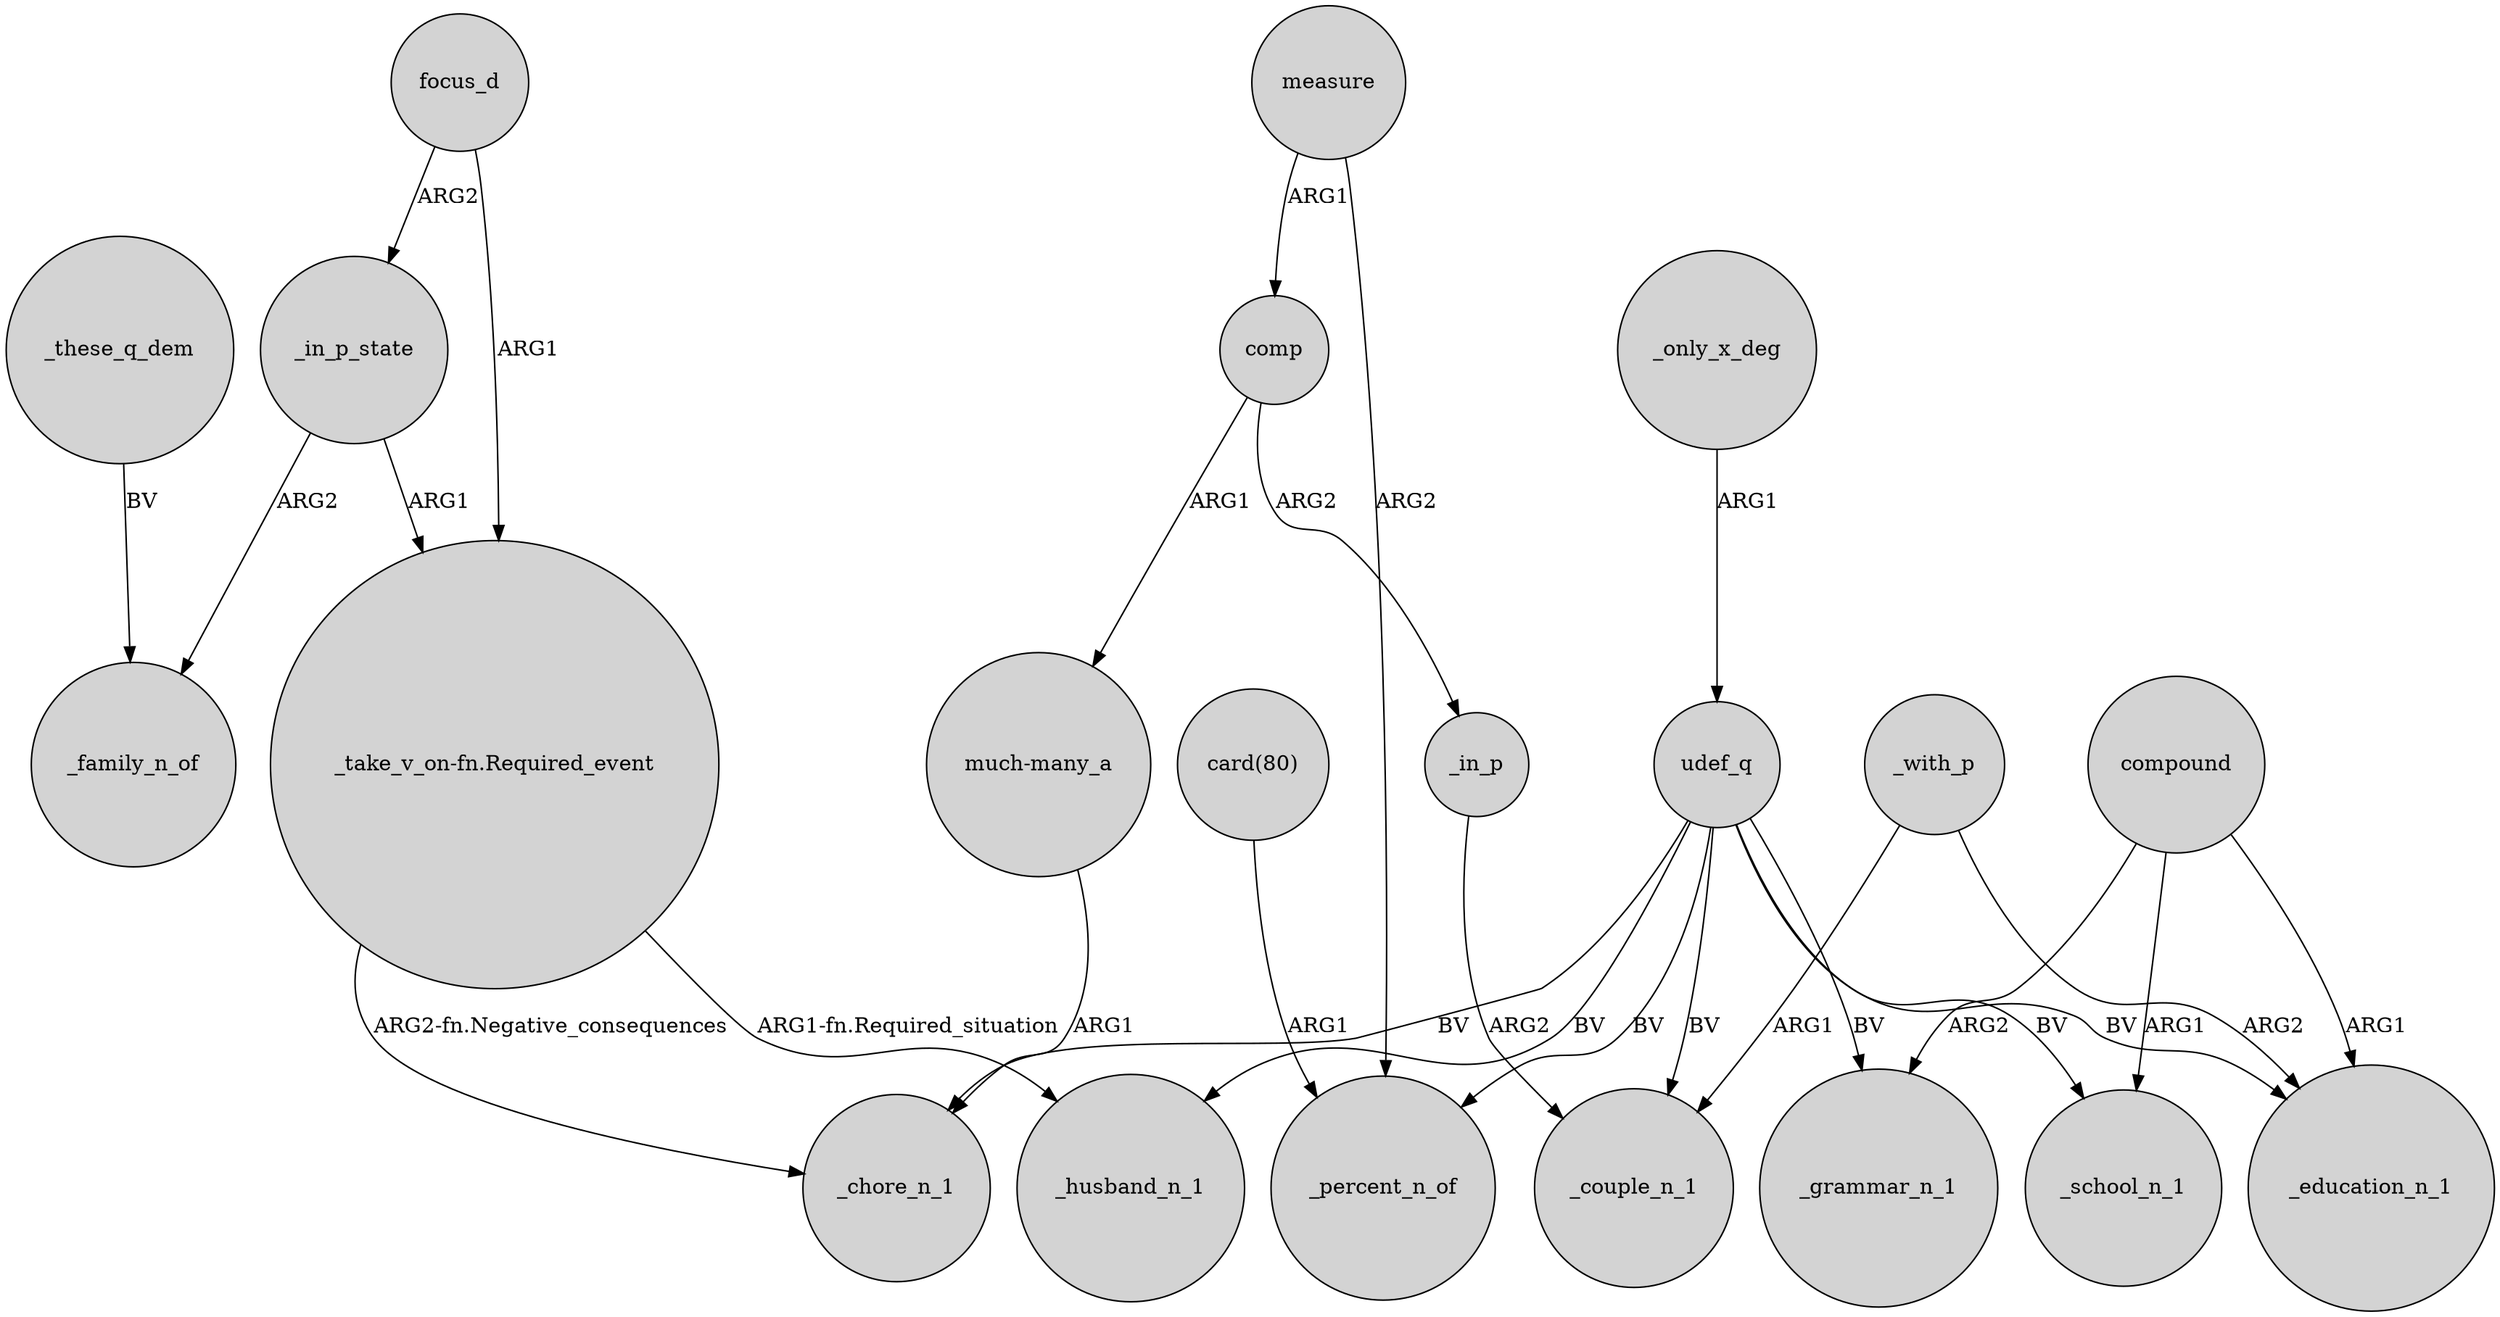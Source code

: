 digraph {
	node [shape=circle style=filled]
	focus_d -> _in_p_state [label=ARG2]
	"card(80)" -> _percent_n_of [label=ARG1]
	compound -> _education_n_1 [label=ARG1]
	measure -> _percent_n_of [label=ARG2]
	_in_p_state -> _family_n_of [label=ARG2]
	udef_q -> _education_n_1 [label=BV]
	_these_q_dem -> _family_n_of [label=BV]
	udef_q -> _grammar_n_1 [label=BV]
	udef_q -> _school_n_1 [label=BV]
	udef_q -> _chore_n_1 [label=BV]
	comp -> "much-many_a" [label=ARG1]
	compound -> _school_n_1 [label=ARG1]
	comp -> _in_p [label=ARG2]
	focus_d -> "_take_v_on-fn.Required_event" [label=ARG1]
	udef_q -> _couple_n_1 [label=BV]
	udef_q -> _percent_n_of [label=BV]
	_with_p -> _couple_n_1 [label=ARG1]
	udef_q -> _husband_n_1 [label=BV]
	compound -> _grammar_n_1 [label=ARG2]
	measure -> comp [label=ARG1]
	_only_x_deg -> udef_q [label=ARG1]
	"_take_v_on-fn.Required_event" -> _husband_n_1 [label="ARG1-fn.Required_situation"]
	"much-many_a" -> _chore_n_1 [label=ARG1]
	_with_p -> _education_n_1 [label=ARG2]
	_in_p -> _couple_n_1 [label=ARG2]
	"_take_v_on-fn.Required_event" -> _chore_n_1 [label="ARG2-fn.Negative_consequences"]
	_in_p_state -> "_take_v_on-fn.Required_event" [label=ARG1]
}
